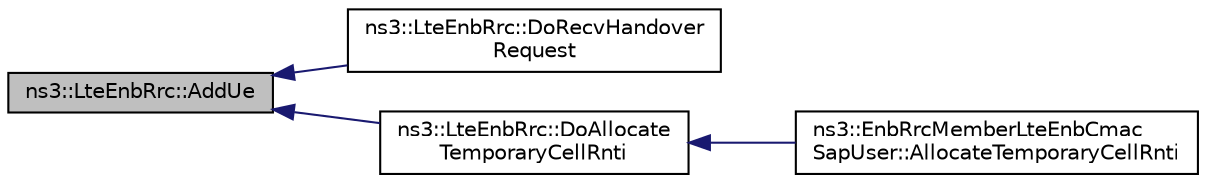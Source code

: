 digraph "ns3::LteEnbRrc::AddUe"
{
  edge [fontname="Helvetica",fontsize="10",labelfontname="Helvetica",labelfontsize="10"];
  node [fontname="Helvetica",fontsize="10",shape=record];
  rankdir="LR";
  Node1 [label="ns3::LteEnbRrc::AddUe",height=0.2,width=0.4,color="black", fillcolor="grey75", style="filled", fontcolor="black"];
  Node1 -> Node2 [dir="back",color="midnightblue",fontsize="10",style="solid"];
  Node2 [label="ns3::LteEnbRrc::DoRecvHandover\lRequest",height=0.2,width=0.4,color="black", fillcolor="white", style="filled",URL="$de/d65/classns3_1_1LteEnbRrc.html#a26c697a526a9538f8778481f7cf08906"];
  Node1 -> Node3 [dir="back",color="midnightblue",fontsize="10",style="solid"];
  Node3 [label="ns3::LteEnbRrc::DoAllocate\lTemporaryCellRnti",height=0.2,width=0.4,color="black", fillcolor="white", style="filled",URL="$de/d65/classns3_1_1LteEnbRrc.html#ad23ce13b9f031646da6f1ccd9c6cddf7"];
  Node3 -> Node4 [dir="back",color="midnightblue",fontsize="10",style="solid"];
  Node4 [label="ns3::EnbRrcMemberLteEnbCmac\lSapUser::AllocateTemporaryCellRnti",height=0.2,width=0.4,color="black", fillcolor="white", style="filled",URL="$d0/d9a/classns3_1_1EnbRrcMemberLteEnbCmacSapUser.html#a1351a4b6fc3e5efc4b5a6b3c4d2e7dd3"];
}
